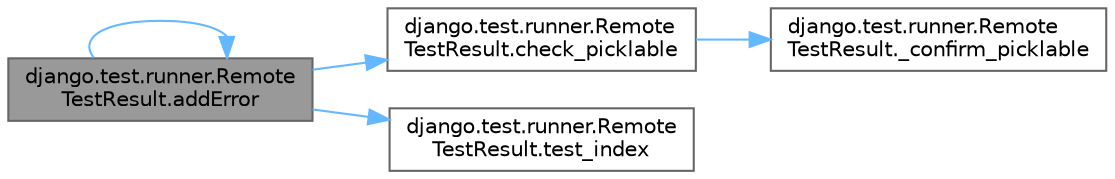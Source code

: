 digraph "django.test.runner.RemoteTestResult.addError"
{
 // LATEX_PDF_SIZE
  bgcolor="transparent";
  edge [fontname=Helvetica,fontsize=10,labelfontname=Helvetica,labelfontsize=10];
  node [fontname=Helvetica,fontsize=10,shape=box,height=0.2,width=0.4];
  rankdir="LR";
  Node1 [id="Node000001",label="django.test.runner.Remote\lTestResult.addError",height=0.2,width=0.4,color="gray40", fillcolor="grey60", style="filled", fontcolor="black",tooltip=" "];
  Node1 -> Node1 [id="edge1_Node000001_Node000001",color="steelblue1",style="solid",tooltip=" "];
  Node1 -> Node2 [id="edge2_Node000001_Node000002",color="steelblue1",style="solid",tooltip=" "];
  Node2 [id="Node000002",label="django.test.runner.Remote\lTestResult.check_picklable",height=0.2,width=0.4,color="grey40", fillcolor="white", style="filled",URL="$classdjango_1_1test_1_1runner_1_1_remote_test_result.html#a73284cd2ade84cb18cbe30662d7bdb28",tooltip=" "];
  Node2 -> Node3 [id="edge3_Node000002_Node000003",color="steelblue1",style="solid",tooltip=" "];
  Node3 [id="Node000003",label="django.test.runner.Remote\lTestResult._confirm_picklable",height=0.2,width=0.4,color="grey40", fillcolor="white", style="filled",URL="$classdjango_1_1test_1_1runner_1_1_remote_test_result.html#af796c8cdd8f2e2c21f7b7d21737f4a6f",tooltip=" "];
  Node1 -> Node4 [id="edge4_Node000001_Node000004",color="steelblue1",style="solid",tooltip=" "];
  Node4 [id="Node000004",label="django.test.runner.Remote\lTestResult.test_index",height=0.2,width=0.4,color="grey40", fillcolor="white", style="filled",URL="$classdjango_1_1test_1_1runner_1_1_remote_test_result.html#a0118c5dab921f7f98a275972aef98d70",tooltip=" "];
}
